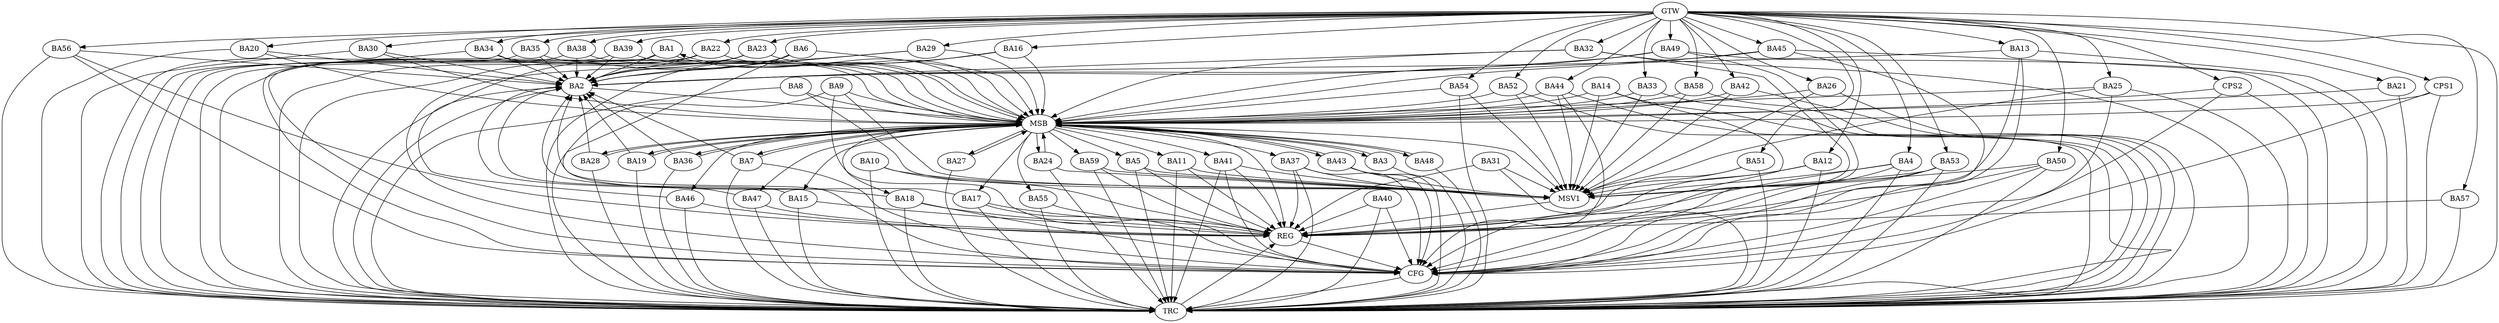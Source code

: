 strict digraph G {
  BA1 [ label="BA1" ];
  BA2 [ label="BA2" ];
  BA3 [ label="BA3" ];
  BA4 [ label="BA4" ];
  BA5 [ label="BA5" ];
  BA6 [ label="BA6" ];
  BA7 [ label="BA7" ];
  BA8 [ label="BA8" ];
  BA9 [ label="BA9" ];
  BA10 [ label="BA10" ];
  BA11 [ label="BA11" ];
  BA12 [ label="BA12" ];
  BA13 [ label="BA13" ];
  BA14 [ label="BA14" ];
  BA15 [ label="BA15" ];
  BA16 [ label="BA16" ];
  BA17 [ label="BA17" ];
  BA18 [ label="BA18" ];
  BA19 [ label="BA19" ];
  BA20 [ label="BA20" ];
  BA21 [ label="BA21" ];
  BA22 [ label="BA22" ];
  BA23 [ label="BA23" ];
  BA24 [ label="BA24" ];
  BA25 [ label="BA25" ];
  BA26 [ label="BA26" ];
  BA27 [ label="BA27" ];
  BA28 [ label="BA28" ];
  BA29 [ label="BA29" ];
  BA30 [ label="BA30" ];
  BA31 [ label="BA31" ];
  BA32 [ label="BA32" ];
  BA33 [ label="BA33" ];
  BA34 [ label="BA34" ];
  BA35 [ label="BA35" ];
  BA36 [ label="BA36" ];
  BA37 [ label="BA37" ];
  BA38 [ label="BA38" ];
  BA39 [ label="BA39" ];
  BA40 [ label="BA40" ];
  BA41 [ label="BA41" ];
  BA42 [ label="BA42" ];
  BA43 [ label="BA43" ];
  BA44 [ label="BA44" ];
  BA45 [ label="BA45" ];
  BA46 [ label="BA46" ];
  BA47 [ label="BA47" ];
  BA48 [ label="BA48" ];
  BA49 [ label="BA49" ];
  BA50 [ label="BA50" ];
  BA51 [ label="BA51" ];
  BA52 [ label="BA52" ];
  BA53 [ label="BA53" ];
  BA54 [ label="BA54" ];
  BA55 [ label="BA55" ];
  BA56 [ label="BA56" ];
  BA57 [ label="BA57" ];
  BA58 [ label="BA58" ];
  BA59 [ label="BA59" ];
  CPS1 [ label="CPS1" ];
  CPS2 [ label="CPS2" ];
  GTW [ label="GTW" ];
  REG [ label="REG" ];
  MSB [ label="MSB" ];
  CFG [ label="CFG" ];
  TRC [ label="TRC" ];
  MSV1 [ label="MSV1" ];
  GTW -> BA4;
  GTW -> BA12;
  GTW -> BA13;
  GTW -> BA16;
  GTW -> BA20;
  GTW -> BA21;
  GTW -> BA22;
  GTW -> BA23;
  GTW -> BA25;
  GTW -> BA26;
  GTW -> BA29;
  GTW -> BA30;
  GTW -> BA32;
  GTW -> BA33;
  GTW -> BA34;
  GTW -> BA35;
  GTW -> BA38;
  GTW -> BA39;
  GTW -> BA42;
  GTW -> BA44;
  GTW -> BA45;
  GTW -> BA49;
  GTW -> BA50;
  GTW -> BA51;
  GTW -> BA52;
  GTW -> BA53;
  GTW -> BA54;
  GTW -> BA56;
  GTW -> BA57;
  GTW -> BA58;
  GTW -> CPS1;
  GTW -> CPS2;
  BA4 -> REG;
  BA5 -> REG;
  BA10 -> REG;
  BA11 -> REG;
  BA12 -> REG;
  BA13 -> REG;
  BA15 -> REG;
  BA17 -> REG;
  BA18 -> REG;
  BA31 -> REG;
  BA37 -> REG;
  BA40 -> REG;
  BA41 -> REG;
  BA46 -> REG;
  BA47 -> REG;
  BA50 -> REG;
  BA51 -> REG;
  BA53 -> REG;
  BA55 -> REG;
  BA56 -> REG;
  BA57 -> REG;
  BA59 -> REG;
  BA1 -> MSB;
  MSB -> REG;
  BA2 -> MSB;
  MSB -> BA1;
  BA3 -> MSB;
  BA6 -> MSB;
  MSB -> BA3;
  BA7 -> MSB;
  BA8 -> MSB;
  MSB -> BA7;
  BA9 -> MSB;
  BA14 -> MSB;
  BA16 -> MSB;
  BA19 -> MSB;
  BA20 -> MSB;
  BA21 -> MSB;
  BA22 -> MSB;
  MSB -> BA18;
  BA23 -> MSB;
  BA24 -> MSB;
  BA25 -> MSB;
  MSB -> BA15;
  BA26 -> MSB;
  BA27 -> MSB;
  BA28 -> MSB;
  BA29 -> MSB;
  MSB -> BA28;
  BA30 -> MSB;
  BA32 -> MSB;
  BA33 -> MSB;
  BA34 -> MSB;
  BA35 -> MSB;
  BA36 -> MSB;
  BA38 -> MSB;
  BA39 -> MSB;
  MSB -> BA37;
  BA42 -> MSB;
  BA43 -> MSB;
  MSB -> BA11;
  BA44 -> MSB;
  BA45 -> MSB;
  BA48 -> MSB;
  BA49 -> MSB;
  BA52 -> MSB;
  MSB -> BA48;
  BA54 -> MSB;
  MSB -> BA43;
  BA58 -> MSB;
  MSB -> BA46;
  CPS1 -> MSB;
  MSB -> BA36;
  MSB -> BA17;
  MSB -> BA19;
  MSB -> BA47;
  MSB -> BA59;
  CPS2 -> MSB;
  MSB -> BA5;
  MSB -> BA24;
  MSB -> BA55;
  MSB -> BA41;
  MSB -> BA27;
  BA43 -> CFG;
  BA9 -> CFG;
  BA41 -> CFG;
  BA4 -> CFG;
  BA50 -> CFG;
  BA7 -> CFG;
  BA32 -> CFG;
  BA17 -> CFG;
  BA53 -> CFG;
  BA40 -> CFG;
  BA6 -> CFG;
  BA13 -> CFG;
  BA1 -> CFG;
  BA45 -> CFG;
  CPS2 -> CFG;
  BA44 -> CFG;
  BA56 -> CFG;
  BA14 -> CFG;
  BA23 -> CFG;
  BA49 -> CFG;
  BA18 -> CFG;
  BA37 -> CFG;
  CPS1 -> CFG;
  BA25 -> CFG;
  BA22 -> CFG;
  REG -> CFG;
  BA1 -> TRC;
  BA2 -> TRC;
  BA3 -> TRC;
  BA4 -> TRC;
  BA5 -> TRC;
  BA6 -> TRC;
  BA7 -> TRC;
  BA8 -> TRC;
  BA9 -> TRC;
  BA10 -> TRC;
  BA11 -> TRC;
  BA12 -> TRC;
  BA13 -> TRC;
  BA14 -> TRC;
  BA15 -> TRC;
  BA16 -> TRC;
  BA17 -> TRC;
  BA18 -> TRC;
  BA19 -> TRC;
  BA20 -> TRC;
  BA21 -> TRC;
  BA22 -> TRC;
  BA23 -> TRC;
  BA24 -> TRC;
  BA25 -> TRC;
  BA26 -> TRC;
  BA27 -> TRC;
  BA28 -> TRC;
  BA29 -> TRC;
  BA30 -> TRC;
  BA31 -> TRC;
  BA32 -> TRC;
  BA33 -> TRC;
  BA34 -> TRC;
  BA35 -> TRC;
  BA36 -> TRC;
  BA37 -> TRC;
  BA38 -> TRC;
  BA39 -> TRC;
  BA40 -> TRC;
  BA41 -> TRC;
  BA42 -> TRC;
  BA43 -> TRC;
  BA44 -> TRC;
  BA45 -> TRC;
  BA46 -> TRC;
  BA47 -> TRC;
  BA48 -> TRC;
  BA49 -> TRC;
  BA50 -> TRC;
  BA51 -> TRC;
  BA52 -> TRC;
  BA53 -> TRC;
  BA54 -> TRC;
  BA55 -> TRC;
  BA56 -> TRC;
  BA57 -> TRC;
  BA58 -> TRC;
  BA59 -> TRC;
  CPS1 -> TRC;
  CPS2 -> TRC;
  GTW -> TRC;
  CFG -> TRC;
  TRC -> REG;
  BA6 -> BA2;
  BA46 -> BA2;
  BA29 -> BA2;
  BA1 -> BA2;
  BA35 -> BA2;
  BA39 -> BA2;
  BA7 -> BA2;
  BA18 -> BA2;
  BA19 -> BA2;
  BA20 -> BA2;
  BA22 -> BA2;
  BA17 -> BA2;
  BA36 -> BA2;
  BA56 -> BA2;
  BA15 -> BA2;
  BA30 -> BA2;
  BA28 -> BA2;
  BA13 -> BA2;
  BA49 -> BA2;
  BA23 -> BA2;
  BA47 -> BA2;
  BA45 -> BA2;
  BA34 -> BA2;
  BA16 -> BA2;
  BA32 -> BA2;
  BA38 -> BA2;
  BA4 -> MSV1;
  BA5 -> MSV1;
  BA10 -> MSV1;
  BA12 -> MSV1;
  BA41 -> MSV1;
  BA51 -> MSV1;
  BA59 -> MSV1;
  MSB -> MSV1;
  BA43 -> MSV1;
  BA33 -> MSV1;
  BA44 -> MSV1;
  BA9 -> MSV1;
  BA26 -> MSV1;
  BA24 -> MSV1;
  BA8 -> MSV1;
  BA25 -> MSV1;
  BA54 -> MSV1;
  BA37 -> MSV1;
  BA53 -> MSV1;
  BA42 -> MSV1;
  BA31 -> MSV1;
  BA14 -> MSV1;
  BA52 -> MSV1;
  BA50 -> MSV1;
  BA11 -> MSV1;
  BA58 -> MSV1;
  MSV1 -> REG;
}

